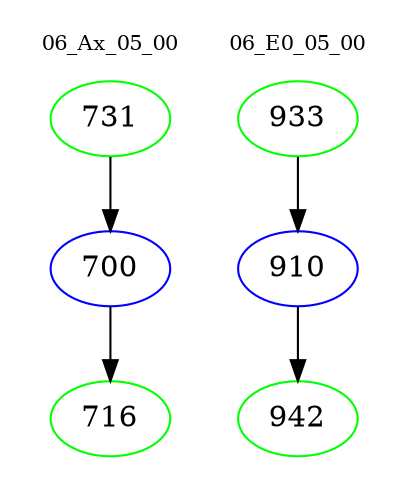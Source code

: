digraph{
subgraph cluster_0 {
color = white
label = "06_Ax_05_00";
fontsize=10;
T0_731 [label="731", color="green"]
T0_731 -> T0_700 [color="black"]
T0_700 [label="700", color="blue"]
T0_700 -> T0_716 [color="black"]
T0_716 [label="716", color="green"]
}
subgraph cluster_1 {
color = white
label = "06_E0_05_00";
fontsize=10;
T1_933 [label="933", color="green"]
T1_933 -> T1_910 [color="black"]
T1_910 [label="910", color="blue"]
T1_910 -> T1_942 [color="black"]
T1_942 [label="942", color="green"]
}
}
